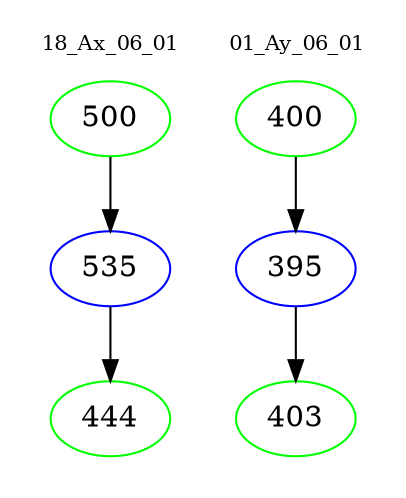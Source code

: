 digraph{
subgraph cluster_0 {
color = white
label = "18_Ax_06_01";
fontsize=10;
T0_500 [label="500", color="green"]
T0_500 -> T0_535 [color="black"]
T0_535 [label="535", color="blue"]
T0_535 -> T0_444 [color="black"]
T0_444 [label="444", color="green"]
}
subgraph cluster_1 {
color = white
label = "01_Ay_06_01";
fontsize=10;
T1_400 [label="400", color="green"]
T1_400 -> T1_395 [color="black"]
T1_395 [label="395", color="blue"]
T1_395 -> T1_403 [color="black"]
T1_403 [label="403", color="green"]
}
}
